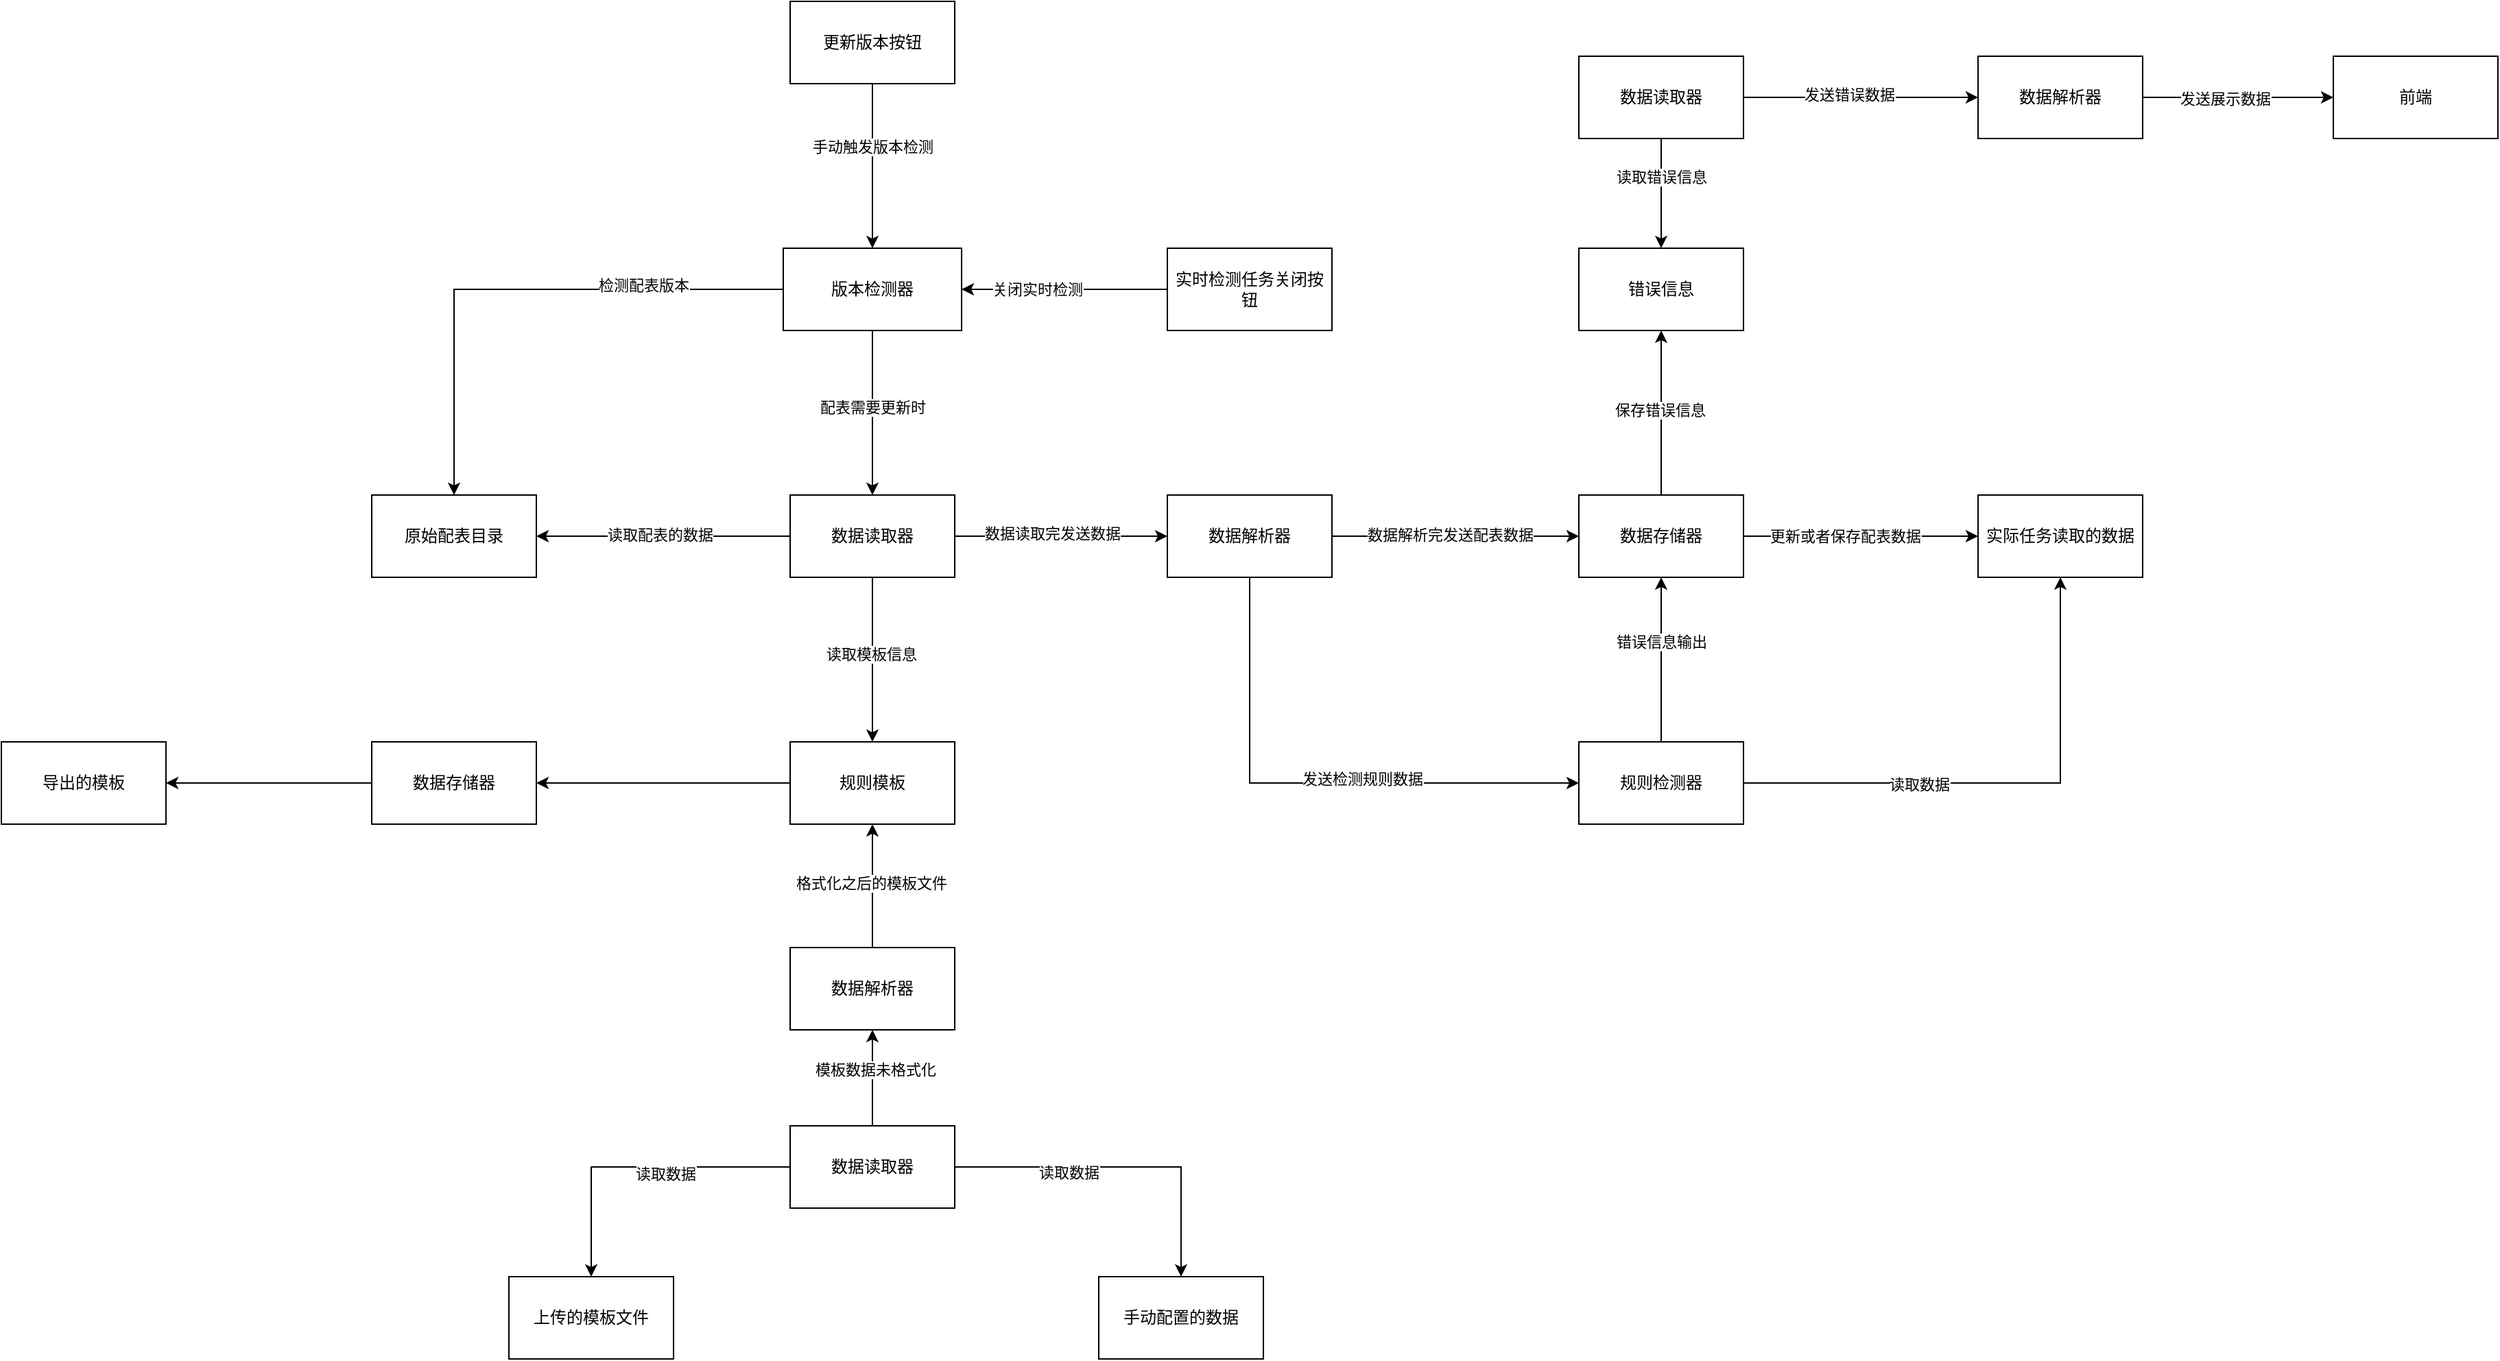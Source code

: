 <mxfile version="24.0.6" type="github">
  <diagram id="C5RBs43oDa-KdzZeNtuy" name="Page-1">
    <mxGraphModel dx="2876" dy="2246" grid="1" gridSize="10" guides="1" tooltips="1" connect="1" arrows="1" fold="1" page="1" pageScale="1" pageWidth="827" pageHeight="1169" math="0" shadow="0">
      <root>
        <mxCell id="WIyWlLk6GJQsqaUBKTNV-0" />
        <mxCell id="WIyWlLk6GJQsqaUBKTNV-1" parent="WIyWlLk6GJQsqaUBKTNV-0" />
        <mxCell id="8ULVd8c7w-48PSzi_YBc-0" value="原始配表目录" style="rounded=0;whiteSpace=wrap;html=1;" vertex="1" parent="WIyWlLk6GJQsqaUBKTNV-1">
          <mxGeometry x="70" y="330" width="120" height="60" as="geometry" />
        </mxCell>
        <mxCell id="8ULVd8c7w-48PSzi_YBc-4" style="edgeStyle=orthogonalEdgeStyle;rounded=0;orthogonalLoop=1;jettySize=auto;html=1;entryX=0.5;entryY=0;entryDx=0;entryDy=0;" edge="1" parent="WIyWlLk6GJQsqaUBKTNV-1" source="8ULVd8c7w-48PSzi_YBc-1" target="8ULVd8c7w-48PSzi_YBc-0">
          <mxGeometry relative="1" as="geometry" />
        </mxCell>
        <mxCell id="8ULVd8c7w-48PSzi_YBc-5" value="检测配表版本" style="edgeLabel;html=1;align=center;verticalAlign=middle;resizable=0;points=[];" vertex="1" connectable="0" parent="8ULVd8c7w-48PSzi_YBc-4">
          <mxGeometry x="-0.476" y="-3" relative="1" as="geometry">
            <mxPoint as="offset" />
          </mxGeometry>
        </mxCell>
        <mxCell id="8ULVd8c7w-48PSzi_YBc-6" style="edgeStyle=orthogonalEdgeStyle;rounded=0;orthogonalLoop=1;jettySize=auto;html=1;entryX=0.5;entryY=0;entryDx=0;entryDy=0;" edge="1" parent="WIyWlLk6GJQsqaUBKTNV-1" source="8ULVd8c7w-48PSzi_YBc-1" target="8ULVd8c7w-48PSzi_YBc-2">
          <mxGeometry relative="1" as="geometry" />
        </mxCell>
        <mxCell id="8ULVd8c7w-48PSzi_YBc-7" value="配表需要更新时" style="edgeLabel;html=1;align=center;verticalAlign=middle;resizable=0;points=[];" vertex="1" connectable="0" parent="8ULVd8c7w-48PSzi_YBc-6">
          <mxGeometry x="-0.064" relative="1" as="geometry">
            <mxPoint as="offset" />
          </mxGeometry>
        </mxCell>
        <mxCell id="8ULVd8c7w-48PSzi_YBc-1" value="版本检测器" style="rounded=0;whiteSpace=wrap;html=1;" vertex="1" parent="WIyWlLk6GJQsqaUBKTNV-1">
          <mxGeometry x="370" y="150" width="130" height="60" as="geometry" />
        </mxCell>
        <mxCell id="8ULVd8c7w-48PSzi_YBc-8" style="edgeStyle=orthogonalEdgeStyle;rounded=0;orthogonalLoop=1;jettySize=auto;html=1;entryX=1;entryY=0.5;entryDx=0;entryDy=0;" edge="1" parent="WIyWlLk6GJQsqaUBKTNV-1" source="8ULVd8c7w-48PSzi_YBc-2" target="8ULVd8c7w-48PSzi_YBc-0">
          <mxGeometry relative="1" as="geometry" />
        </mxCell>
        <mxCell id="8ULVd8c7w-48PSzi_YBc-13" value="读取配表的数据" style="edgeLabel;html=1;align=center;verticalAlign=middle;resizable=0;points=[];" vertex="1" connectable="0" parent="8ULVd8c7w-48PSzi_YBc-8">
          <mxGeometry x="0.029" y="-1" relative="1" as="geometry">
            <mxPoint as="offset" />
          </mxGeometry>
        </mxCell>
        <mxCell id="8ULVd8c7w-48PSzi_YBc-20" style="edgeStyle=orthogonalEdgeStyle;rounded=0;orthogonalLoop=1;jettySize=auto;html=1;entryX=0;entryY=0.5;entryDx=0;entryDy=0;" edge="1" parent="WIyWlLk6GJQsqaUBKTNV-1" source="8ULVd8c7w-48PSzi_YBc-2" target="8ULVd8c7w-48PSzi_YBc-18">
          <mxGeometry relative="1" as="geometry" />
        </mxCell>
        <mxCell id="8ULVd8c7w-48PSzi_YBc-25" value="数据读取完发送数据" style="edgeLabel;html=1;align=center;verticalAlign=middle;resizable=0;points=[];" vertex="1" connectable="0" parent="8ULVd8c7w-48PSzi_YBc-20">
          <mxGeometry x="-0.082" y="2" relative="1" as="geometry">
            <mxPoint as="offset" />
          </mxGeometry>
        </mxCell>
        <mxCell id="8ULVd8c7w-48PSzi_YBc-49" style="edgeStyle=orthogonalEdgeStyle;rounded=0;orthogonalLoop=1;jettySize=auto;html=1;exitX=0.5;exitY=1;exitDx=0;exitDy=0;" edge="1" parent="WIyWlLk6GJQsqaUBKTNV-1" source="8ULVd8c7w-48PSzi_YBc-2" target="8ULVd8c7w-48PSzi_YBc-48">
          <mxGeometry relative="1" as="geometry" />
        </mxCell>
        <mxCell id="8ULVd8c7w-48PSzi_YBc-50" value="读取模板信息" style="edgeLabel;html=1;align=center;verticalAlign=middle;resizable=0;points=[];" vertex="1" connectable="0" parent="8ULVd8c7w-48PSzi_YBc-49">
          <mxGeometry x="-0.067" y="-1" relative="1" as="geometry">
            <mxPoint as="offset" />
          </mxGeometry>
        </mxCell>
        <mxCell id="8ULVd8c7w-48PSzi_YBc-2" value="数据读取器" style="rounded=0;whiteSpace=wrap;html=1;" vertex="1" parent="WIyWlLk6GJQsqaUBKTNV-1">
          <mxGeometry x="375" y="330" width="120" height="60" as="geometry" />
        </mxCell>
        <mxCell id="8ULVd8c7w-48PSzi_YBc-15" style="edgeStyle=orthogonalEdgeStyle;rounded=0;orthogonalLoop=1;jettySize=auto;html=1;entryX=0.5;entryY=0;entryDx=0;entryDy=0;" edge="1" parent="WIyWlLk6GJQsqaUBKTNV-1" source="8ULVd8c7w-48PSzi_YBc-14" target="8ULVd8c7w-48PSzi_YBc-1">
          <mxGeometry relative="1" as="geometry" />
        </mxCell>
        <mxCell id="8ULVd8c7w-48PSzi_YBc-16" value="手动触发版本检测" style="edgeLabel;html=1;align=center;verticalAlign=middle;resizable=0;points=[];" vertex="1" connectable="0" parent="8ULVd8c7w-48PSzi_YBc-15">
          <mxGeometry x="-0.243" relative="1" as="geometry">
            <mxPoint as="offset" />
          </mxGeometry>
        </mxCell>
        <mxCell id="8ULVd8c7w-48PSzi_YBc-14" value="更新版本按钮" style="rounded=0;whiteSpace=wrap;html=1;" vertex="1" parent="WIyWlLk6GJQsqaUBKTNV-1">
          <mxGeometry x="375" y="-30" width="120" height="60" as="geometry" />
        </mxCell>
        <mxCell id="8ULVd8c7w-48PSzi_YBc-30" style="edgeStyle=orthogonalEdgeStyle;rounded=0;orthogonalLoop=1;jettySize=auto;html=1;entryX=0;entryY=0.5;entryDx=0;entryDy=0;" edge="1" parent="WIyWlLk6GJQsqaUBKTNV-1" source="8ULVd8c7w-48PSzi_YBc-17" target="8ULVd8c7w-48PSzi_YBc-23">
          <mxGeometry relative="1" as="geometry" />
        </mxCell>
        <mxCell id="8ULVd8c7w-48PSzi_YBc-31" value="更新或者保存配表数据" style="edgeLabel;html=1;align=center;verticalAlign=middle;resizable=0;points=[];" vertex="1" connectable="0" parent="8ULVd8c7w-48PSzi_YBc-30">
          <mxGeometry x="-0.139" relative="1" as="geometry">
            <mxPoint as="offset" />
          </mxGeometry>
        </mxCell>
        <mxCell id="8ULVd8c7w-48PSzi_YBc-37" style="edgeStyle=orthogonalEdgeStyle;rounded=0;orthogonalLoop=1;jettySize=auto;html=1;entryX=0.5;entryY=1;entryDx=0;entryDy=0;" edge="1" parent="WIyWlLk6GJQsqaUBKTNV-1" source="8ULVd8c7w-48PSzi_YBc-17" target="8ULVd8c7w-48PSzi_YBc-36">
          <mxGeometry relative="1" as="geometry" />
        </mxCell>
        <mxCell id="8ULVd8c7w-48PSzi_YBc-38" value="保存错误信息" style="edgeLabel;html=1;align=center;verticalAlign=middle;resizable=0;points=[];" vertex="1" connectable="0" parent="8ULVd8c7w-48PSzi_YBc-37">
          <mxGeometry x="0.033" y="1" relative="1" as="geometry">
            <mxPoint as="offset" />
          </mxGeometry>
        </mxCell>
        <mxCell id="8ULVd8c7w-48PSzi_YBc-17" value="数据存储器" style="rounded=0;whiteSpace=wrap;html=1;" vertex="1" parent="WIyWlLk6GJQsqaUBKTNV-1">
          <mxGeometry x="950" y="330" width="120" height="60" as="geometry" />
        </mxCell>
        <mxCell id="8ULVd8c7w-48PSzi_YBc-21" style="edgeStyle=orthogonalEdgeStyle;rounded=0;orthogonalLoop=1;jettySize=auto;html=1;entryX=0;entryY=0.5;entryDx=0;entryDy=0;" edge="1" parent="WIyWlLk6GJQsqaUBKTNV-1" source="8ULVd8c7w-48PSzi_YBc-18" target="8ULVd8c7w-48PSzi_YBc-17">
          <mxGeometry relative="1" as="geometry" />
        </mxCell>
        <mxCell id="8ULVd8c7w-48PSzi_YBc-26" value="数据解析完发送配表数据" style="edgeLabel;html=1;align=center;verticalAlign=middle;resizable=0;points=[];" vertex="1" connectable="0" parent="8ULVd8c7w-48PSzi_YBc-21">
          <mxGeometry x="-0.046" y="1" relative="1" as="geometry">
            <mxPoint as="offset" />
          </mxGeometry>
        </mxCell>
        <mxCell id="8ULVd8c7w-48PSzi_YBc-52" style="edgeStyle=orthogonalEdgeStyle;rounded=0;orthogonalLoop=1;jettySize=auto;html=1;exitX=0.5;exitY=1;exitDx=0;exitDy=0;entryX=0;entryY=0.5;entryDx=0;entryDy=0;" edge="1" parent="WIyWlLk6GJQsqaUBKTNV-1" source="8ULVd8c7w-48PSzi_YBc-18" target="8ULVd8c7w-48PSzi_YBc-22">
          <mxGeometry relative="1" as="geometry" />
        </mxCell>
        <mxCell id="8ULVd8c7w-48PSzi_YBc-53" value="发送检测规则数据" style="edgeLabel;html=1;align=center;verticalAlign=middle;resizable=0;points=[];" vertex="1" connectable="0" parent="8ULVd8c7w-48PSzi_YBc-52">
          <mxGeometry x="0.19" y="3" relative="1" as="geometry">
            <mxPoint as="offset" />
          </mxGeometry>
        </mxCell>
        <mxCell id="8ULVd8c7w-48PSzi_YBc-18" value="数据解析器" style="rounded=0;whiteSpace=wrap;html=1;" vertex="1" parent="WIyWlLk6GJQsqaUBKTNV-1">
          <mxGeometry x="650" y="330" width="120" height="60" as="geometry" />
        </mxCell>
        <mxCell id="8ULVd8c7w-48PSzi_YBc-32" style="edgeStyle=orthogonalEdgeStyle;rounded=0;orthogonalLoop=1;jettySize=auto;html=1;entryX=0.5;entryY=1;entryDx=0;entryDy=0;" edge="1" parent="WIyWlLk6GJQsqaUBKTNV-1" source="8ULVd8c7w-48PSzi_YBc-22" target="8ULVd8c7w-48PSzi_YBc-23">
          <mxGeometry relative="1" as="geometry" />
        </mxCell>
        <mxCell id="8ULVd8c7w-48PSzi_YBc-33" value="读取数据" style="edgeLabel;html=1;align=center;verticalAlign=middle;resizable=0;points=[];" vertex="1" connectable="0" parent="8ULVd8c7w-48PSzi_YBc-32">
          <mxGeometry x="-0.33" y="-1" relative="1" as="geometry">
            <mxPoint as="offset" />
          </mxGeometry>
        </mxCell>
        <mxCell id="8ULVd8c7w-48PSzi_YBc-34" style="edgeStyle=orthogonalEdgeStyle;rounded=0;orthogonalLoop=1;jettySize=auto;html=1;entryX=0.5;entryY=1;entryDx=0;entryDy=0;" edge="1" parent="WIyWlLk6GJQsqaUBKTNV-1" source="8ULVd8c7w-48PSzi_YBc-22" target="8ULVd8c7w-48PSzi_YBc-17">
          <mxGeometry relative="1" as="geometry" />
        </mxCell>
        <mxCell id="8ULVd8c7w-48PSzi_YBc-35" value="错误信息输出" style="edgeLabel;html=1;align=center;verticalAlign=middle;resizable=0;points=[];" vertex="1" connectable="0" parent="8ULVd8c7w-48PSzi_YBc-34">
          <mxGeometry x="0.217" relative="1" as="geometry">
            <mxPoint as="offset" />
          </mxGeometry>
        </mxCell>
        <mxCell id="8ULVd8c7w-48PSzi_YBc-22" value="规则检测器" style="rounded=0;whiteSpace=wrap;html=1;" vertex="1" parent="WIyWlLk6GJQsqaUBKTNV-1">
          <mxGeometry x="950" y="510" width="120" height="60" as="geometry" />
        </mxCell>
        <mxCell id="8ULVd8c7w-48PSzi_YBc-23" value="实际任务读取的数据" style="rounded=0;whiteSpace=wrap;html=1;" vertex="1" parent="WIyWlLk6GJQsqaUBKTNV-1">
          <mxGeometry x="1241" y="330" width="120" height="60" as="geometry" />
        </mxCell>
        <mxCell id="8ULVd8c7w-48PSzi_YBc-28" style="edgeStyle=orthogonalEdgeStyle;rounded=0;orthogonalLoop=1;jettySize=auto;html=1;entryX=1;entryY=0.5;entryDx=0;entryDy=0;" edge="1" parent="WIyWlLk6GJQsqaUBKTNV-1" source="8ULVd8c7w-48PSzi_YBc-27" target="8ULVd8c7w-48PSzi_YBc-1">
          <mxGeometry relative="1" as="geometry" />
        </mxCell>
        <mxCell id="8ULVd8c7w-48PSzi_YBc-29" value="关闭实时检测" style="edgeLabel;html=1;align=center;verticalAlign=middle;resizable=0;points=[];" vertex="1" connectable="0" parent="8ULVd8c7w-48PSzi_YBc-28">
          <mxGeometry x="0.265" relative="1" as="geometry">
            <mxPoint as="offset" />
          </mxGeometry>
        </mxCell>
        <mxCell id="8ULVd8c7w-48PSzi_YBc-27" value="实时检测任务关闭按钮" style="rounded=0;whiteSpace=wrap;html=1;" vertex="1" parent="WIyWlLk6GJQsqaUBKTNV-1">
          <mxGeometry x="650" y="150" width="120" height="60" as="geometry" />
        </mxCell>
        <mxCell id="8ULVd8c7w-48PSzi_YBc-36" value="错误信息" style="rounded=0;whiteSpace=wrap;html=1;" vertex="1" parent="WIyWlLk6GJQsqaUBKTNV-1">
          <mxGeometry x="950" y="150" width="120" height="60" as="geometry" />
        </mxCell>
        <mxCell id="8ULVd8c7w-48PSzi_YBc-40" style="edgeStyle=orthogonalEdgeStyle;rounded=0;orthogonalLoop=1;jettySize=auto;html=1;entryX=0.5;entryY=0;entryDx=0;entryDy=0;" edge="1" parent="WIyWlLk6GJQsqaUBKTNV-1" source="8ULVd8c7w-48PSzi_YBc-39" target="8ULVd8c7w-48PSzi_YBc-36">
          <mxGeometry relative="1" as="geometry" />
        </mxCell>
        <mxCell id="8ULVd8c7w-48PSzi_YBc-41" value="读取错误信息" style="edgeLabel;html=1;align=center;verticalAlign=middle;resizable=0;points=[];" vertex="1" connectable="0" parent="8ULVd8c7w-48PSzi_YBc-40">
          <mxGeometry x="-0.3" relative="1" as="geometry">
            <mxPoint as="offset" />
          </mxGeometry>
        </mxCell>
        <mxCell id="8ULVd8c7w-48PSzi_YBc-43" style="edgeStyle=orthogonalEdgeStyle;rounded=0;orthogonalLoop=1;jettySize=auto;html=1;entryX=0;entryY=0.5;entryDx=0;entryDy=0;" edge="1" parent="WIyWlLk6GJQsqaUBKTNV-1" source="8ULVd8c7w-48PSzi_YBc-39" target="8ULVd8c7w-48PSzi_YBc-42">
          <mxGeometry relative="1" as="geometry" />
        </mxCell>
        <mxCell id="8ULVd8c7w-48PSzi_YBc-44" value="发送错误数据" style="edgeLabel;html=1;align=center;verticalAlign=middle;resizable=0;points=[];" vertex="1" connectable="0" parent="8ULVd8c7w-48PSzi_YBc-43">
          <mxGeometry x="-0.099" y="2" relative="1" as="geometry">
            <mxPoint as="offset" />
          </mxGeometry>
        </mxCell>
        <mxCell id="8ULVd8c7w-48PSzi_YBc-39" value="数据读取器" style="rounded=0;whiteSpace=wrap;html=1;" vertex="1" parent="WIyWlLk6GJQsqaUBKTNV-1">
          <mxGeometry x="950" y="10" width="120" height="60" as="geometry" />
        </mxCell>
        <mxCell id="8ULVd8c7w-48PSzi_YBc-46" style="edgeStyle=orthogonalEdgeStyle;rounded=0;orthogonalLoop=1;jettySize=auto;html=1;" edge="1" parent="WIyWlLk6GJQsqaUBKTNV-1" source="8ULVd8c7w-48PSzi_YBc-42" target="8ULVd8c7w-48PSzi_YBc-45">
          <mxGeometry relative="1" as="geometry" />
        </mxCell>
        <mxCell id="8ULVd8c7w-48PSzi_YBc-47" value="发送展示数据" style="edgeLabel;html=1;align=center;verticalAlign=middle;resizable=0;points=[];" vertex="1" connectable="0" parent="8ULVd8c7w-48PSzi_YBc-46">
          <mxGeometry x="-0.137" y="-1" relative="1" as="geometry">
            <mxPoint as="offset" />
          </mxGeometry>
        </mxCell>
        <mxCell id="8ULVd8c7w-48PSzi_YBc-42" value="数据解析器" style="rounded=0;whiteSpace=wrap;html=1;" vertex="1" parent="WIyWlLk6GJQsqaUBKTNV-1">
          <mxGeometry x="1241" y="10" width="120" height="60" as="geometry" />
        </mxCell>
        <mxCell id="8ULVd8c7w-48PSzi_YBc-45" value="前端" style="rounded=0;whiteSpace=wrap;html=1;" vertex="1" parent="WIyWlLk6GJQsqaUBKTNV-1">
          <mxGeometry x="1500" y="10" width="120" height="60" as="geometry" />
        </mxCell>
        <mxCell id="8ULVd8c7w-48PSzi_YBc-71" style="edgeStyle=orthogonalEdgeStyle;rounded=0;orthogonalLoop=1;jettySize=auto;html=1;entryX=1;entryY=0.5;entryDx=0;entryDy=0;" edge="1" parent="WIyWlLk6GJQsqaUBKTNV-1" source="8ULVd8c7w-48PSzi_YBc-48" target="8ULVd8c7w-48PSzi_YBc-70">
          <mxGeometry relative="1" as="geometry" />
        </mxCell>
        <mxCell id="8ULVd8c7w-48PSzi_YBc-48" value="规则模板" style="rounded=0;whiteSpace=wrap;html=1;" vertex="1" parent="WIyWlLk6GJQsqaUBKTNV-1">
          <mxGeometry x="375" y="510" width="120" height="60" as="geometry" />
        </mxCell>
        <mxCell id="8ULVd8c7w-48PSzi_YBc-54" value="上传的模板文件" style="rounded=0;whiteSpace=wrap;html=1;" vertex="1" parent="WIyWlLk6GJQsqaUBKTNV-1">
          <mxGeometry x="170" y="900" width="120" height="60" as="geometry" />
        </mxCell>
        <mxCell id="8ULVd8c7w-48PSzi_YBc-55" value="手动配置的数据" style="rounded=0;whiteSpace=wrap;html=1;" vertex="1" parent="WIyWlLk6GJQsqaUBKTNV-1">
          <mxGeometry x="600" y="900" width="120" height="60" as="geometry" />
        </mxCell>
        <mxCell id="8ULVd8c7w-48PSzi_YBc-59" style="edgeStyle=orthogonalEdgeStyle;rounded=0;orthogonalLoop=1;jettySize=auto;html=1;entryX=0.5;entryY=1;entryDx=0;entryDy=0;" edge="1" parent="WIyWlLk6GJQsqaUBKTNV-1" source="8ULVd8c7w-48PSzi_YBc-56" target="8ULVd8c7w-48PSzi_YBc-57">
          <mxGeometry relative="1" as="geometry" />
        </mxCell>
        <mxCell id="8ULVd8c7w-48PSzi_YBc-68" value="模板数据未格式化" style="edgeLabel;html=1;align=center;verticalAlign=middle;resizable=0;points=[];" vertex="1" connectable="0" parent="8ULVd8c7w-48PSzi_YBc-59">
          <mxGeometry x="0.171" y="-2" relative="1" as="geometry">
            <mxPoint as="offset" />
          </mxGeometry>
        </mxCell>
        <mxCell id="8ULVd8c7w-48PSzi_YBc-64" style="edgeStyle=orthogonalEdgeStyle;rounded=0;orthogonalLoop=1;jettySize=auto;html=1;entryX=0.5;entryY=0;entryDx=0;entryDy=0;" edge="1" parent="WIyWlLk6GJQsqaUBKTNV-1" source="8ULVd8c7w-48PSzi_YBc-56" target="8ULVd8c7w-48PSzi_YBc-54">
          <mxGeometry relative="1" as="geometry" />
        </mxCell>
        <mxCell id="8ULVd8c7w-48PSzi_YBc-66" value="读取数据" style="edgeLabel;html=1;align=center;verticalAlign=middle;resizable=0;points=[];" vertex="1" connectable="0" parent="8ULVd8c7w-48PSzi_YBc-64">
          <mxGeometry x="-0.191" y="5" relative="1" as="geometry">
            <mxPoint as="offset" />
          </mxGeometry>
        </mxCell>
        <mxCell id="8ULVd8c7w-48PSzi_YBc-65" style="edgeStyle=orthogonalEdgeStyle;rounded=0;orthogonalLoop=1;jettySize=auto;html=1;exitX=1;exitY=0.5;exitDx=0;exitDy=0;entryX=0.5;entryY=0;entryDx=0;entryDy=0;" edge="1" parent="WIyWlLk6GJQsqaUBKTNV-1" source="8ULVd8c7w-48PSzi_YBc-56" target="8ULVd8c7w-48PSzi_YBc-55">
          <mxGeometry relative="1" as="geometry" />
        </mxCell>
        <mxCell id="8ULVd8c7w-48PSzi_YBc-67" value="读取数据" style="edgeLabel;html=1;align=center;verticalAlign=middle;resizable=0;points=[];" vertex="1" connectable="0" parent="8ULVd8c7w-48PSzi_YBc-65">
          <mxGeometry x="-0.322" y="-4" relative="1" as="geometry">
            <mxPoint as="offset" />
          </mxGeometry>
        </mxCell>
        <mxCell id="8ULVd8c7w-48PSzi_YBc-56" value="数据读取器" style="rounded=0;whiteSpace=wrap;html=1;" vertex="1" parent="WIyWlLk6GJQsqaUBKTNV-1">
          <mxGeometry x="375" y="790" width="120" height="60" as="geometry" />
        </mxCell>
        <mxCell id="8ULVd8c7w-48PSzi_YBc-58" style="edgeStyle=orthogonalEdgeStyle;rounded=0;orthogonalLoop=1;jettySize=auto;html=1;exitX=0.5;exitY=0;exitDx=0;exitDy=0;entryX=0.5;entryY=1;entryDx=0;entryDy=0;" edge="1" parent="WIyWlLk6GJQsqaUBKTNV-1" source="8ULVd8c7w-48PSzi_YBc-57" target="8ULVd8c7w-48PSzi_YBc-48">
          <mxGeometry relative="1" as="geometry" />
        </mxCell>
        <mxCell id="8ULVd8c7w-48PSzi_YBc-69" value="格式化之后的模板文件" style="edgeLabel;html=1;align=center;verticalAlign=middle;resizable=0;points=[];" vertex="1" connectable="0" parent="8ULVd8c7w-48PSzi_YBc-58">
          <mxGeometry x="0.044" y="1" relative="1" as="geometry">
            <mxPoint as="offset" />
          </mxGeometry>
        </mxCell>
        <mxCell id="8ULVd8c7w-48PSzi_YBc-57" value="数据解析器" style="rounded=0;whiteSpace=wrap;html=1;" vertex="1" parent="WIyWlLk6GJQsqaUBKTNV-1">
          <mxGeometry x="375" y="660" width="120" height="60" as="geometry" />
        </mxCell>
        <mxCell id="8ULVd8c7w-48PSzi_YBc-72" style="edgeStyle=orthogonalEdgeStyle;rounded=0;orthogonalLoop=1;jettySize=auto;html=1;" edge="1" parent="WIyWlLk6GJQsqaUBKTNV-1" source="8ULVd8c7w-48PSzi_YBc-70" target="8ULVd8c7w-48PSzi_YBc-73">
          <mxGeometry relative="1" as="geometry">
            <mxPoint x="-110" y="540" as="targetPoint" />
          </mxGeometry>
        </mxCell>
        <mxCell id="8ULVd8c7w-48PSzi_YBc-70" value="数据存储器" style="rounded=0;whiteSpace=wrap;html=1;" vertex="1" parent="WIyWlLk6GJQsqaUBKTNV-1">
          <mxGeometry x="70" y="510" width="120" height="60" as="geometry" />
        </mxCell>
        <mxCell id="8ULVd8c7w-48PSzi_YBc-73" value="导出的模板" style="rounded=0;whiteSpace=wrap;html=1;" vertex="1" parent="WIyWlLk6GJQsqaUBKTNV-1">
          <mxGeometry x="-200" y="510" width="120" height="60" as="geometry" />
        </mxCell>
      </root>
    </mxGraphModel>
  </diagram>
</mxfile>

